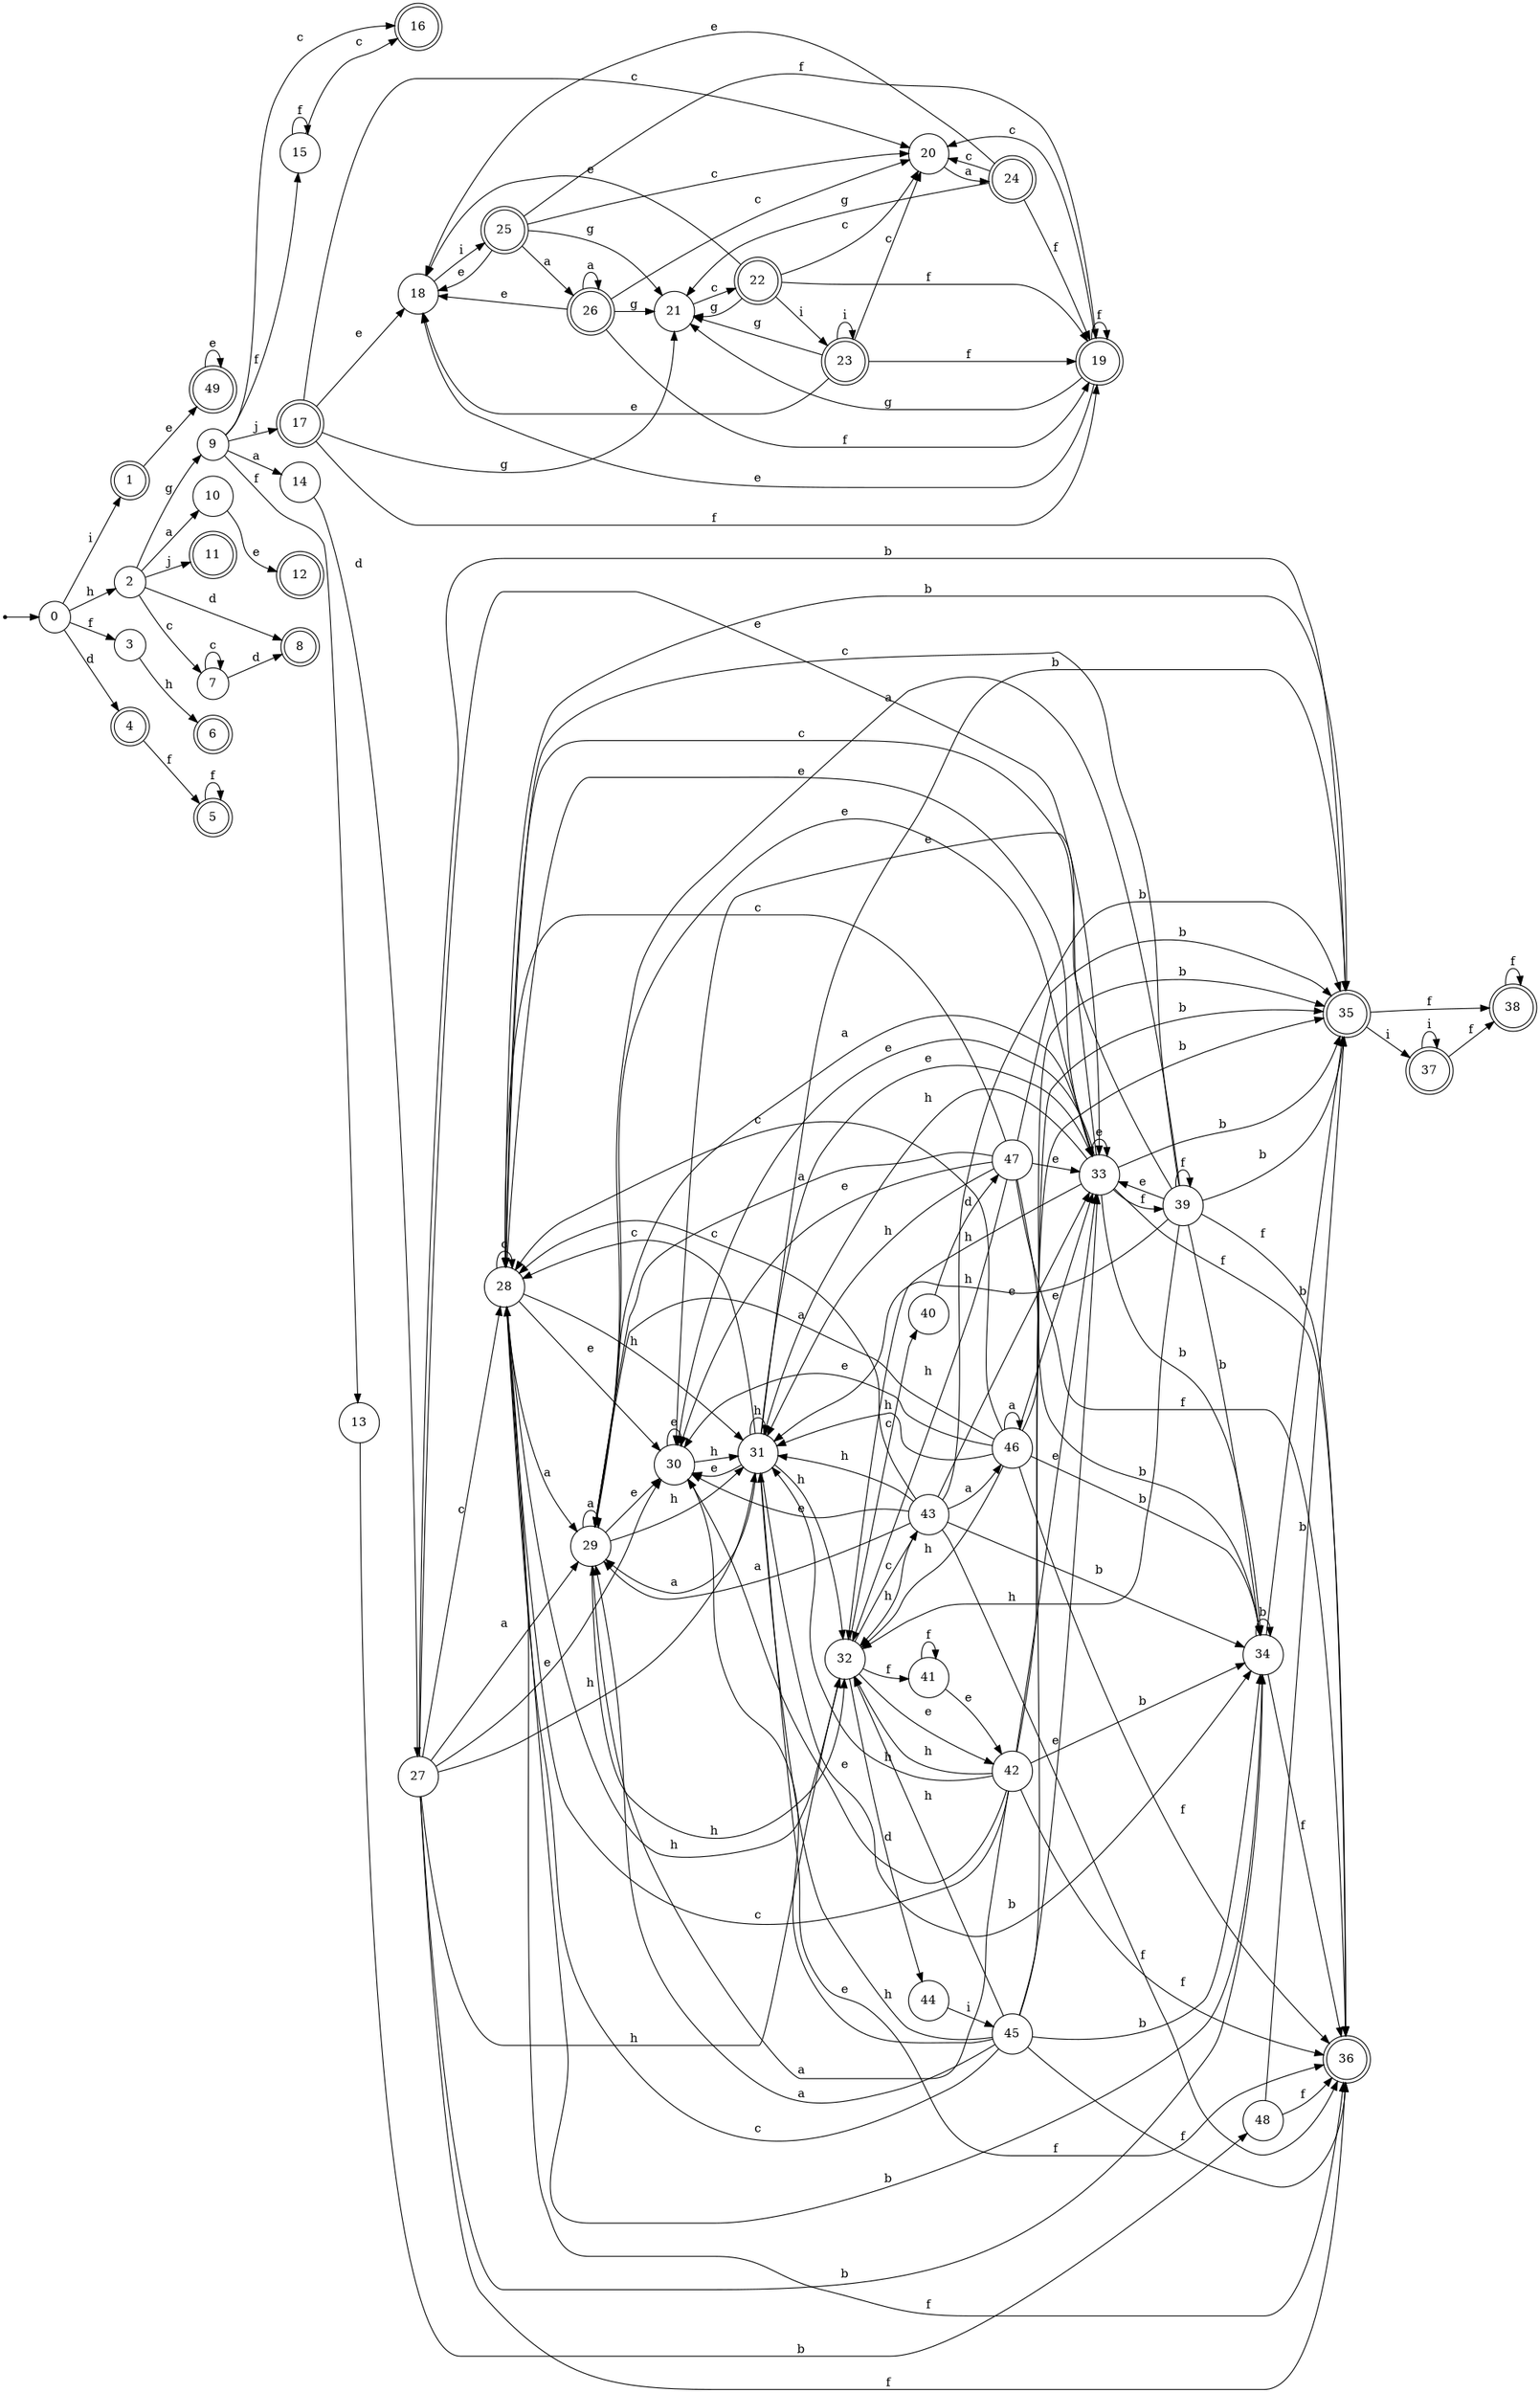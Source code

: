 digraph finite_state_machine {
rankdir=LR;
size="20,20";
node [shape = point]; "dummy0"
node [shape = circle]; "0";
"dummy0" -> "0";
node [shape = doublecircle]; "1";node [shape = circle]; "2";
node [shape = circle]; "3";
node [shape = doublecircle]; "4";node [shape = doublecircle]; "5";node [shape = doublecircle]; "6";node [shape = circle]; "7";
node [shape = doublecircle]; "8";node [shape = circle]; "9";
node [shape = circle]; "10";
node [shape = doublecircle]; "11";node [shape = doublecircle]; "12";node [shape = circle]; "13";
node [shape = circle]; "14";
node [shape = circle]; "15";
node [shape = doublecircle]; "16";node [shape = doublecircle]; "17";node [shape = circle]; "18";
node [shape = doublecircle]; "19";node [shape = circle]; "20";
node [shape = circle]; "21";
node [shape = doublecircle]; "22";node [shape = doublecircle]; "23";node [shape = doublecircle]; "24";node [shape = doublecircle]; "25";node [shape = doublecircle]; "26";node [shape = circle]; "27";
node [shape = circle]; "28";
node [shape = circle]; "29";
node [shape = circle]; "30";
node [shape = circle]; "31";
node [shape = circle]; "32";
node [shape = circle]; "33";
node [shape = circle]; "34";
node [shape = doublecircle]; "35";node [shape = doublecircle]; "36";node [shape = doublecircle]; "37";node [shape = doublecircle]; "38";node [shape = circle]; "39";
node [shape = circle]; "40";
node [shape = circle]; "41";
node [shape = circle]; "42";
node [shape = circle]; "43";
node [shape = circle]; "44";
node [shape = circle]; "45";
node [shape = circle]; "46";
node [shape = circle]; "47";
node [shape = circle]; "48";
node [shape = doublecircle]; "49";"0" -> "1" [label = "i"];
 "0" -> "2" [label = "h"];
 "0" -> "3" [label = "f"];
 "0" -> "4" [label = "d"];
 "4" -> "5" [label = "f"];
 "5" -> "5" [label = "f"];
 "3" -> "6" [label = "h"];
 "2" -> "7" [label = "c"];
 "2" -> "8" [label = "d"];
 "2" -> "9" [label = "g"];
 "2" -> "10" [label = "a"];
 "2" -> "11" [label = "j"];
 "10" -> "12" [label = "e"];
 "9" -> "13" [label = "f"];
 "9" -> "15" [label = "f"];
 "9" -> "14" [label = "a"];
 "9" -> "16" [label = "c"];
 "9" -> "17" [label = "j"];
 "17" -> "18" [label = "e"];
 "17" -> "19" [label = "f"];
 "17" -> "20" [label = "c"];
 "17" -> "21" [label = "g"];
 "21" -> "22" [label = "c"];
 "22" -> "21" [label = "g"];
 "22" -> "23" [label = "i"];
 "22" -> "18" [label = "e"];
 "22" -> "19" [label = "f"];
 "22" -> "20" [label = "c"];
 "23" -> "23" [label = "i"];
 "23" -> "21" [label = "g"];
 "23" -> "18" [label = "e"];
 "23" -> "19" [label = "f"];
 "23" -> "20" [label = "c"];
 "20" -> "24" [label = "a"];
 "24" -> "20" [label = "c"];
 "24" -> "18" [label = "e"];
 "24" -> "19" [label = "f"];
 "24" -> "21" [label = "g"];
 "19" -> "19" [label = "f"];
 "19" -> "18" [label = "e"];
 "19" -> "20" [label = "c"];
 "19" -> "21" [label = "g"];
 "18" -> "25" [label = "i"];
 "25" -> "18" [label = "e"];
 "25" -> "26" [label = "a"];
 "25" -> "19" [label = "f"];
 "25" -> "20" [label = "c"];
 "25" -> "21" [label = "g"];
 "26" -> "26" [label = "a"];
 "26" -> "18" [label = "e"];
 "26" -> "19" [label = "f"];
 "26" -> "20" [label = "c"];
 "26" -> "21" [label = "g"];
 "15" -> "15" [label = "f"];
 "15" -> "16" [label = "c"];
 "14" -> "27" [label = "d"];
 "27" -> "28" [label = "c"];
 "27" -> "29" [label = "a"];
 "27" -> "33" [label = "e"];
 "27" -> "30" [label = "e"];
 "27" -> "32" [label = "h"];
 "27" -> "31" [label = "h"];
 "27" -> "34" [label = "b"];
 "27" -> "35" [label = "b"];
 "27" -> "36" [label = "f"];
 "35" -> "37" [label = "i"];
 "35" -> "38" [label = "f"];
 "38" -> "38" [label = "f"];
 "37" -> "37" [label = "i"];
 "37" -> "38" [label = "f"];
 "34" -> "34" [label = "b"];
 "34" -> "35" [label = "b"];
 "34" -> "36" [label = "f"];
 "33" -> "33" [label = "e"];
 "33" -> "30" [label = "e"];
 "33" -> "36" [label = "f"];
 "33" -> "39" [label = "f"];
 "33" -> "32" [label = "h"];
 "33" -> "31" [label = "h"];
 "33" -> "29" [label = "a"];
 "33" -> "28" [label = "c"];
 "33" -> "34" [label = "b"];
 "33" -> "35" [label = "b"];
 "39" -> "36" [label = "f"];
 "39" -> "39" [label = "f"];
 "39" -> "33" [label = "e"];
 "39" -> "30" [label = "e"];
 "39" -> "32" [label = "h"];
 "39" -> "31" [label = "h"];
 "39" -> "29" [label = "a"];
 "39" -> "28" [label = "c"];
 "39" -> "34" [label = "b"];
 "39" -> "35" [label = "b"];
 "32" -> "40" [label = "c"];
 "32" -> "43" [label = "c"];
 "32" -> "41" [label = "f"];
 "32" -> "42" [label = "e"];
 "32" -> "44" [label = "d"];
 "44" -> "45" [label = "i"];
 "45" -> "32" [label = "h"];
 "45" -> "31" [label = "h"];
 "45" -> "33" [label = "e"];
 "45" -> "30" [label = "e"];
 "45" -> "29" [label = "a"];
 "45" -> "28" [label = "c"];
 "45" -> "34" [label = "b"];
 "45" -> "35" [label = "b"];
 "45" -> "36" [label = "f"];
 "43" -> "29" [label = "a"];
 "43" -> "46" [label = "a"];
 "43" -> "32" [label = "h"];
 "43" -> "31" [label = "h"];
 "43" -> "33" [label = "e"];
 "43" -> "30" [label = "e"];
 "43" -> "28" [label = "c"];
 "43" -> "34" [label = "b"];
 "43" -> "35" [label = "b"];
 "43" -> "36" [label = "f"];
 "46" -> "29" [label = "a"];
 "46" -> "46" [label = "a"];
 "46" -> "32" [label = "h"];
 "46" -> "31" [label = "h"];
 "46" -> "33" [label = "e"];
 "46" -> "30" [label = "e"];
 "46" -> "28" [label = "c"];
 "46" -> "34" [label = "b"];
 "46" -> "35" [label = "b"];
 "46" -> "36" [label = "f"];
 "42" -> "32" [label = "h"];
 "42" -> "31" [label = "h"];
 "42" -> "33" [label = "e"];
 "42" -> "30" [label = "e"];
 "42" -> "29" [label = "a"];
 "42" -> "28" [label = "c"];
 "42" -> "34" [label = "b"];
 "42" -> "35" [label = "b"];
 "42" -> "36" [label = "f"];
 "41" -> "41" [label = "f"];
 "41" -> "42" [label = "e"];
 "40" -> "47" [label = "d"];
 "47" -> "32" [label = "h"];
 "47" -> "31" [label = "h"];
 "47" -> "33" [label = "e"];
 "47" -> "30" [label = "e"];
 "47" -> "29" [label = "a"];
 "47" -> "28" [label = "c"];
 "47" -> "34" [label = "b"];
 "47" -> "35" [label = "b"];
 "47" -> "36" [label = "f"];
 "31" -> "32" [label = "h"];
 "31" -> "31" [label = "h"];
 "31" -> "33" [label = "e"];
 "31" -> "30" [label = "e"];
 "31" -> "29" [label = "a"];
 "31" -> "28" [label = "c"];
 "31" -> "34" [label = "b"];
 "31" -> "35" [label = "b"];
 "31" -> "36" [label = "f"];
 "30" -> "30" [label = "e"];
 "30" -> "31" [label = "h"];
 "29" -> "29" [label = "a"];
 "29" -> "33" [label = "e"];
 "29" -> "30" [label = "e"];
 "29" -> "32" [label = "h"];
 "29" -> "31" [label = "h"];
 "28" -> "28" [label = "c"];
 "28" -> "29" [label = "a"];
 "28" -> "33" [label = "e"];
 "28" -> "30" [label = "e"];
 "28" -> "32" [label = "h"];
 "28" -> "31" [label = "h"];
 "28" -> "34" [label = "b"];
 "28" -> "35" [label = "b"];
 "28" -> "36" [label = "f"];
 "13" -> "48" [label = "b"];
 "48" -> "35" [label = "b"];
 "48" -> "36" [label = "f"];
 "7" -> "7" [label = "c"];
 "7" -> "8" [label = "d"];
 "1" -> "49" [label = "e"];
 "49" -> "49" [label = "e"];
 }
